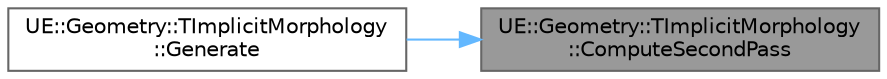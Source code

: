 digraph "UE::Geometry::TImplicitMorphology::ComputeSecondPass"
{
 // INTERACTIVE_SVG=YES
 // LATEX_PDF_SIZE
  bgcolor="transparent";
  edge [fontname=Helvetica,fontsize=10,labelfontname=Helvetica,labelfontsize=10];
  node [fontname=Helvetica,fontsize=10,shape=box,height=0.2,width=0.4];
  rankdir="RL";
  Node1 [id="Node000001",label="UE::Geometry::TImplicitMorphology\l::ComputeSecondPass",height=0.2,width=0.4,color="gray40", fillcolor="grey60", style="filled", fontcolor="black",tooltip=" "];
  Node1 -> Node2 [id="edge1_Node000001_Node000002",dir="back",color="steelblue1",style="solid",tooltip=" "];
  Node2 [id="Node000002",label="UE::Geometry::TImplicitMorphology\l::Generate",height=0.2,width=0.4,color="grey40", fillcolor="white", style="filled",URL="$de/d36/classUE_1_1Geometry_1_1TImplicitMorphology.html#ac0ee915d18899624a8221811e5054dcb",tooltip=" "];
}
